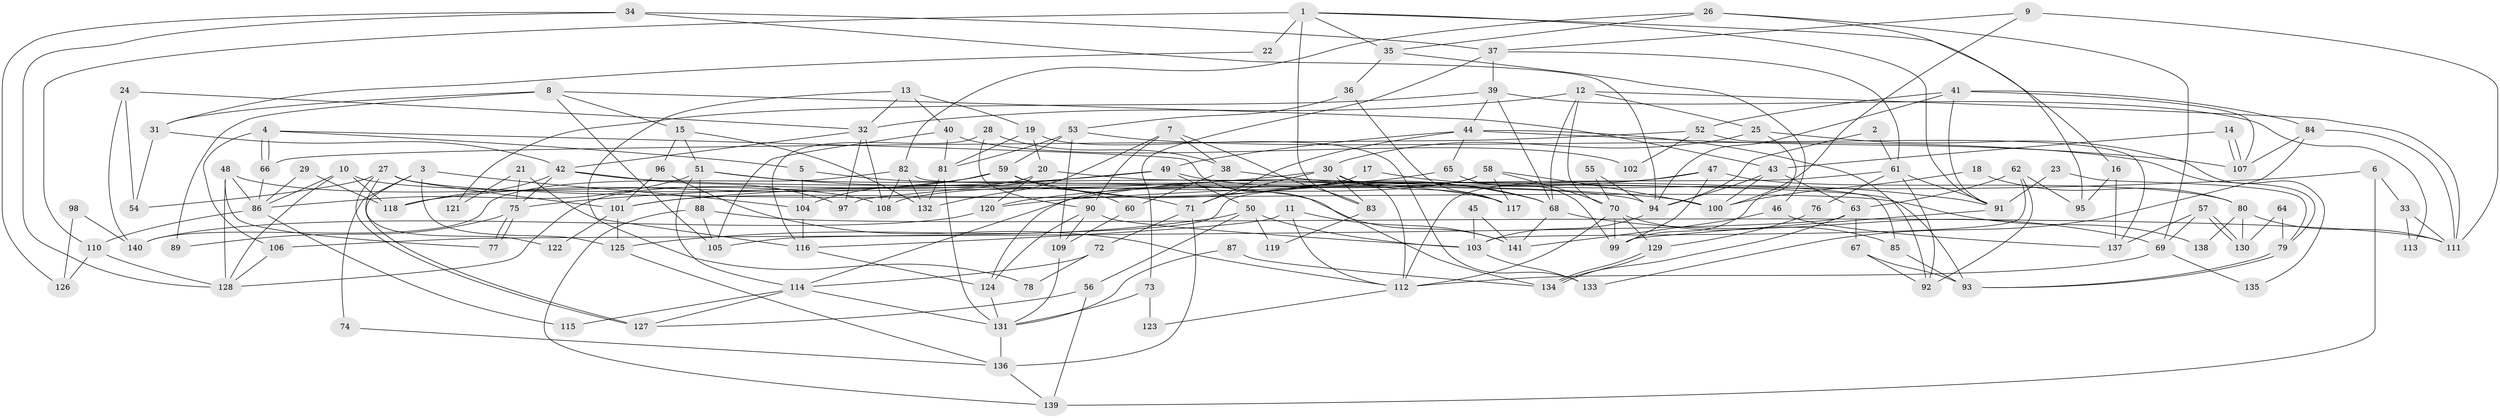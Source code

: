 // Generated by graph-tools (version 1.1) at 2025/36/03/09/25 02:36:16]
// undirected, 141 vertices, 282 edges
graph export_dot {
graph [start="1"]
  node [color=gray90,style=filled];
  1;
  2;
  3;
  4;
  5;
  6;
  7;
  8;
  9;
  10;
  11;
  12;
  13;
  14;
  15;
  16;
  17;
  18;
  19;
  20;
  21;
  22;
  23;
  24;
  25;
  26;
  27;
  28;
  29;
  30;
  31;
  32;
  33;
  34;
  35;
  36;
  37;
  38;
  39;
  40;
  41;
  42;
  43;
  44;
  45;
  46;
  47;
  48;
  49;
  50;
  51;
  52;
  53;
  54;
  55;
  56;
  57;
  58;
  59;
  60;
  61;
  62;
  63;
  64;
  65;
  66;
  67;
  68;
  69;
  70;
  71;
  72;
  73;
  74;
  75;
  76;
  77;
  78;
  79;
  80;
  81;
  82;
  83;
  84;
  85;
  86;
  87;
  88;
  89;
  90;
  91;
  92;
  93;
  94;
  95;
  96;
  97;
  98;
  99;
  100;
  101;
  102;
  103;
  104;
  105;
  106;
  107;
  108;
  109;
  110;
  111;
  112;
  113;
  114;
  115;
  116;
  117;
  118;
  119;
  120;
  121;
  122;
  123;
  124;
  125;
  126;
  127;
  128;
  129;
  130;
  131;
  132;
  133;
  134;
  135;
  136;
  137;
  138;
  139;
  140;
  141;
  1 -- 110;
  1 -- 35;
  1 -- 16;
  1 -- 22;
  1 -- 83;
  1 -- 91;
  2 -- 94;
  2 -- 61;
  3 -- 104;
  3 -- 125;
  3 -- 74;
  3 -- 122;
  4 -- 134;
  4 -- 66;
  4 -- 66;
  4 -- 5;
  4 -- 106;
  5 -- 141;
  5 -- 104;
  6 -- 139;
  6 -- 120;
  6 -- 33;
  7 -- 90;
  7 -- 83;
  7 -- 38;
  7 -- 132;
  8 -- 15;
  8 -- 105;
  8 -- 31;
  8 -- 43;
  8 -- 89;
  9 -- 111;
  9 -- 100;
  9 -- 37;
  10 -- 94;
  10 -- 86;
  10 -- 118;
  10 -- 128;
  11 -- 112;
  11 -- 141;
  11 -- 116;
  12 -- 25;
  12 -- 68;
  12 -- 32;
  12 -- 70;
  12 -- 111;
  13 -- 32;
  13 -- 19;
  13 -- 40;
  13 -- 78;
  14 -- 107;
  14 -- 107;
  14 -- 43;
  15 -- 132;
  15 -- 96;
  15 -- 51;
  16 -- 137;
  16 -- 95;
  17 -- 91;
  17 -- 101;
  18 -- 80;
  18 -- 100;
  19 -- 81;
  19 -- 20;
  19 -- 133;
  20 -- 128;
  20 -- 93;
  20 -- 120;
  21 -- 116;
  21 -- 75;
  21 -- 121;
  22 -- 31;
  23 -- 79;
  23 -- 91;
  24 -- 54;
  24 -- 32;
  24 -- 140;
  25 -- 30;
  25 -- 99;
  25 -- 135;
  26 -- 95;
  26 -- 69;
  26 -- 35;
  26 -- 82;
  27 -- 127;
  27 -- 127;
  27 -- 101;
  27 -- 54;
  27 -- 138;
  28 -- 116;
  28 -- 38;
  28 -- 90;
  29 -- 118;
  29 -- 86;
  30 -- 71;
  30 -- 117;
  30 -- 83;
  30 -- 101;
  30 -- 112;
  31 -- 42;
  31 -- 54;
  32 -- 97;
  32 -- 42;
  32 -- 108;
  33 -- 111;
  33 -- 113;
  34 -- 37;
  34 -- 128;
  34 -- 94;
  34 -- 126;
  35 -- 36;
  35 -- 46;
  36 -- 117;
  36 -- 53;
  37 -- 61;
  37 -- 39;
  37 -- 73;
  38 -- 68;
  38 -- 60;
  39 -- 44;
  39 -- 68;
  39 -- 113;
  39 -- 121;
  40 -- 81;
  40 -- 102;
  40 -- 105;
  41 -- 107;
  41 -- 94;
  41 -- 52;
  41 -- 84;
  41 -- 91;
  42 -- 118;
  42 -- 75;
  42 -- 97;
  42 -- 100;
  43 -- 100;
  43 -- 63;
  43 -- 94;
  44 -- 71;
  44 -- 107;
  44 -- 49;
  44 -- 65;
  44 -- 92;
  45 -- 103;
  45 -- 141;
  46 -- 137;
  46 -- 141;
  47 -- 112;
  47 -- 99;
  47 -- 80;
  47 -- 114;
  48 -- 108;
  48 -- 128;
  48 -- 77;
  48 -- 86;
  49 -- 75;
  49 -- 50;
  49 -- 68;
  49 -- 97;
  50 -- 103;
  50 -- 56;
  50 -- 119;
  50 -- 125;
  51 -- 88;
  51 -- 71;
  51 -- 86;
  51 -- 114;
  51 -- 117;
  52 -- 66;
  52 -- 102;
  52 -- 137;
  53 -- 109;
  53 -- 81;
  53 -- 59;
  53 -- 79;
  55 -- 70;
  55 -- 94;
  56 -- 127;
  56 -- 139;
  57 -- 130;
  57 -- 130;
  57 -- 69;
  57 -- 137;
  58 -- 124;
  58 -- 108;
  58 -- 70;
  58 -- 100;
  58 -- 117;
  59 -- 68;
  59 -- 60;
  59 -- 104;
  59 -- 118;
  60 -- 109;
  61 -- 92;
  61 -- 91;
  61 -- 76;
  61 -- 105;
  62 -- 103;
  62 -- 63;
  62 -- 92;
  62 -- 95;
  63 -- 67;
  63 -- 106;
  63 -- 134;
  64 -- 79;
  64 -- 130;
  65 -- 99;
  65 -- 120;
  66 -- 86;
  67 -- 92;
  67 -- 93;
  68 -- 69;
  68 -- 141;
  69 -- 112;
  69 -- 135;
  70 -- 85;
  70 -- 99;
  70 -- 112;
  70 -- 129;
  71 -- 136;
  71 -- 72;
  72 -- 114;
  72 -- 78;
  73 -- 131;
  73 -- 123;
  74 -- 136;
  75 -- 77;
  75 -- 77;
  75 -- 89;
  76 -- 129;
  79 -- 93;
  79 -- 93;
  80 -- 111;
  80 -- 130;
  80 -- 138;
  81 -- 132;
  81 -- 131;
  82 -- 140;
  82 -- 85;
  82 -- 108;
  82 -- 132;
  83 -- 119;
  84 -- 133;
  84 -- 107;
  84 -- 111;
  85 -- 93;
  86 -- 110;
  86 -- 115;
  87 -- 134;
  87 -- 131;
  88 -- 111;
  88 -- 105;
  88 -- 139;
  90 -- 109;
  90 -- 103;
  90 -- 124;
  91 -- 99;
  94 -- 103;
  96 -- 112;
  96 -- 101;
  98 -- 140;
  98 -- 126;
  101 -- 125;
  101 -- 122;
  103 -- 133;
  104 -- 116;
  106 -- 128;
  109 -- 131;
  110 -- 128;
  110 -- 126;
  112 -- 123;
  114 -- 115;
  114 -- 127;
  114 -- 131;
  116 -- 124;
  120 -- 140;
  124 -- 131;
  125 -- 136;
  129 -- 134;
  129 -- 134;
  131 -- 136;
  136 -- 139;
}
